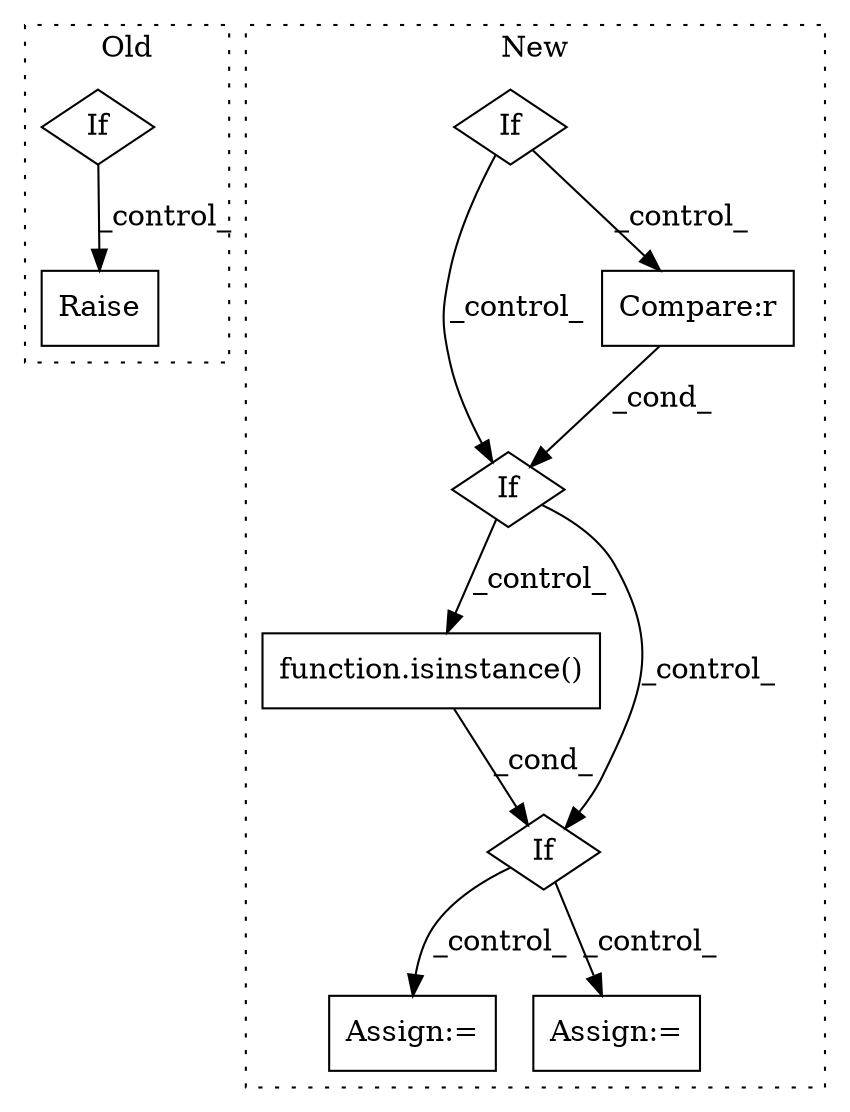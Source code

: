 digraph G {
subgraph cluster0 {
1 [label="Raise" a="91" s="3801" l="6" shape="box"];
6 [label="If" a="96" s="3765" l="3" shape="diamond"];
label = "Old";
style="dotted";
}
subgraph cluster1 {
2 [label="function.isinstance()" a="75" s="4143,4173" l="11,1" shape="box"];
3 [label="If" a="96" s="4143" l="0" shape="diamond"];
4 [label="Assign:=" a="68" s="4287" l="3" shape="box"];
5 [label="Assign:=" a="68" s="4212" l="3" shape="box"];
7 [label="If" a="96" s="4058" l="3" shape="diamond"];
8 [label="Compare:r" a="40" s="4061" l="22" shape="box"];
9 [label="If" a="96" s="3884" l="3" shape="diamond"];
label = "New";
style="dotted";
}
2 -> 3 [label="_cond_"];
3 -> 5 [label="_control_"];
3 -> 4 [label="_control_"];
6 -> 1 [label="_control_"];
7 -> 2 [label="_control_"];
7 -> 3 [label="_control_"];
8 -> 7 [label="_cond_"];
9 -> 8 [label="_control_"];
9 -> 7 [label="_control_"];
}